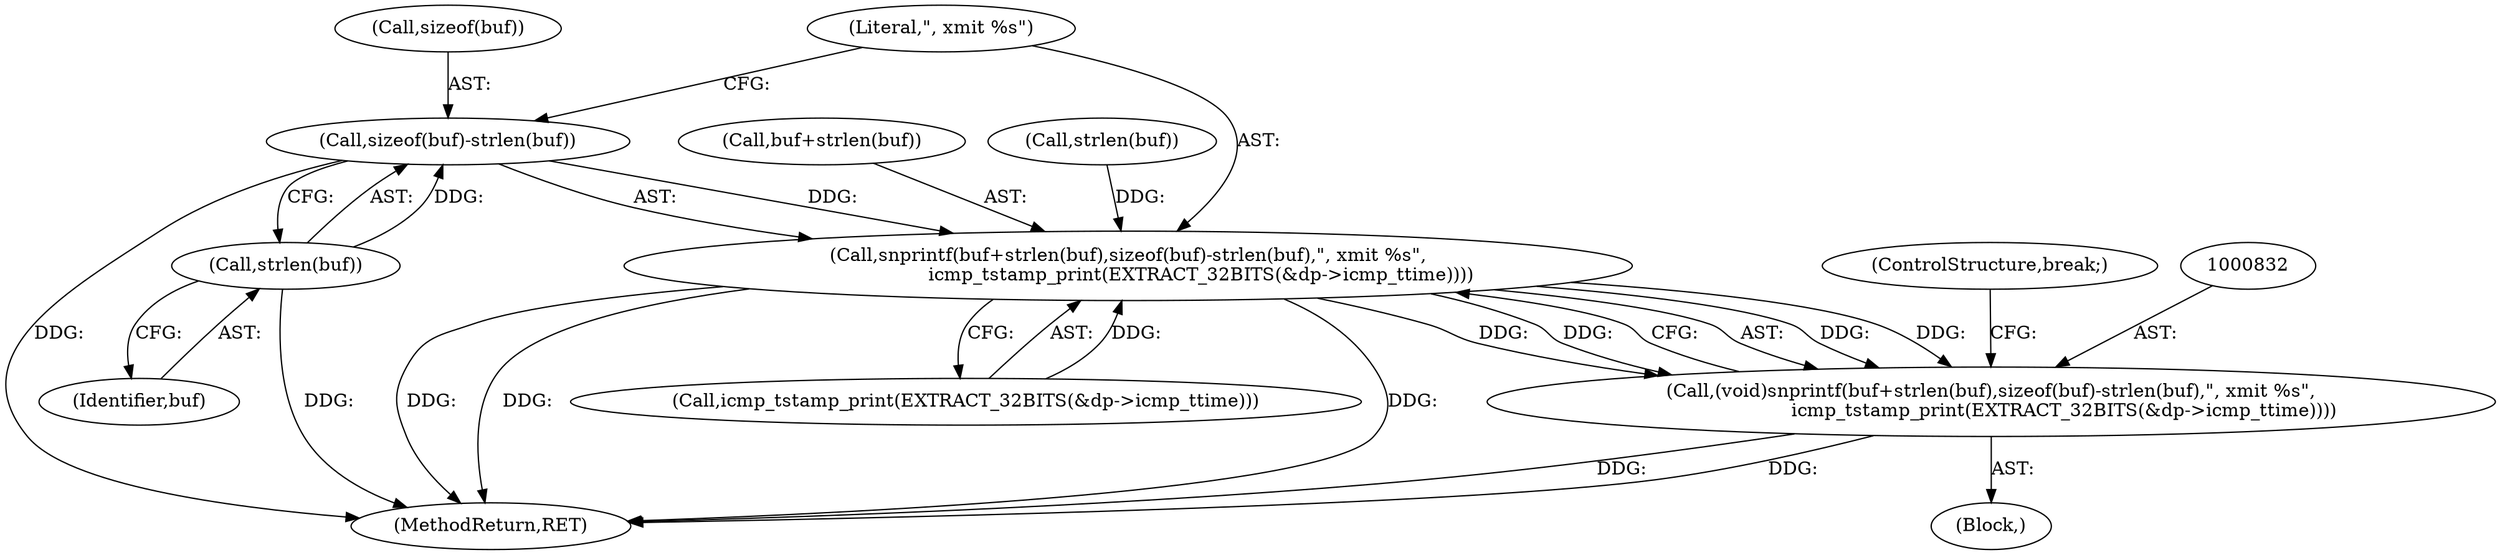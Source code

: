 digraph "0_tcpdump_2b62d1dda41590db29368ec7ba5f4faf3464765a@API" {
"1000838" [label="(Call,sizeof(buf)-strlen(buf))"];
"1000841" [label="(Call,strlen(buf))"];
"1000833" [label="(Call,snprintf(buf+strlen(buf),sizeof(buf)-strlen(buf),\", xmit %s\",\n                         icmp_tstamp_print(EXTRACT_32BITS(&dp->icmp_ttime))))"];
"1000831" [label="(Call,(void)snprintf(buf+strlen(buf),sizeof(buf)-strlen(buf),\", xmit %s\",\n                         icmp_tstamp_print(EXTRACT_32BITS(&dp->icmp_ttime))))"];
"1000834" [label="(Call,buf+strlen(buf))"];
"1000844" [label="(Call,icmp_tstamp_print(EXTRACT_32BITS(&dp->icmp_ttime)))"];
"1000841" [label="(Call,strlen(buf))"];
"1000836" [label="(Call,strlen(buf))"];
"1000842" [label="(Identifier,buf)"];
"1001245" [label="(MethodReturn,RET)"];
"1000162" [label="(Block,)"];
"1000838" [label="(Call,sizeof(buf)-strlen(buf))"];
"1000831" [label="(Call,(void)snprintf(buf+strlen(buf),sizeof(buf)-strlen(buf),\", xmit %s\",\n                         icmp_tstamp_print(EXTRACT_32BITS(&dp->icmp_ttime))))"];
"1000850" [label="(ControlStructure,break;)"];
"1000839" [label="(Call,sizeof(buf))"];
"1000843" [label="(Literal,\", xmit %s\")"];
"1000833" [label="(Call,snprintf(buf+strlen(buf),sizeof(buf)-strlen(buf),\", xmit %s\",\n                         icmp_tstamp_print(EXTRACT_32BITS(&dp->icmp_ttime))))"];
"1000838" -> "1000833"  [label="AST: "];
"1000838" -> "1000841"  [label="CFG: "];
"1000839" -> "1000838"  [label="AST: "];
"1000841" -> "1000838"  [label="AST: "];
"1000843" -> "1000838"  [label="CFG: "];
"1000838" -> "1001245"  [label="DDG: "];
"1000838" -> "1000833"  [label="DDG: "];
"1000841" -> "1000838"  [label="DDG: "];
"1000841" -> "1000842"  [label="CFG: "];
"1000842" -> "1000841"  [label="AST: "];
"1000841" -> "1001245"  [label="DDG: "];
"1000833" -> "1000831"  [label="AST: "];
"1000833" -> "1000844"  [label="CFG: "];
"1000834" -> "1000833"  [label="AST: "];
"1000843" -> "1000833"  [label="AST: "];
"1000844" -> "1000833"  [label="AST: "];
"1000831" -> "1000833"  [label="CFG: "];
"1000833" -> "1001245"  [label="DDG: "];
"1000833" -> "1001245"  [label="DDG: "];
"1000833" -> "1001245"  [label="DDG: "];
"1000833" -> "1000831"  [label="DDG: "];
"1000833" -> "1000831"  [label="DDG: "];
"1000833" -> "1000831"  [label="DDG: "];
"1000833" -> "1000831"  [label="DDG: "];
"1000836" -> "1000833"  [label="DDG: "];
"1000844" -> "1000833"  [label="DDG: "];
"1000831" -> "1000162"  [label="AST: "];
"1000832" -> "1000831"  [label="AST: "];
"1000850" -> "1000831"  [label="CFG: "];
"1000831" -> "1001245"  [label="DDG: "];
"1000831" -> "1001245"  [label="DDG: "];
}
